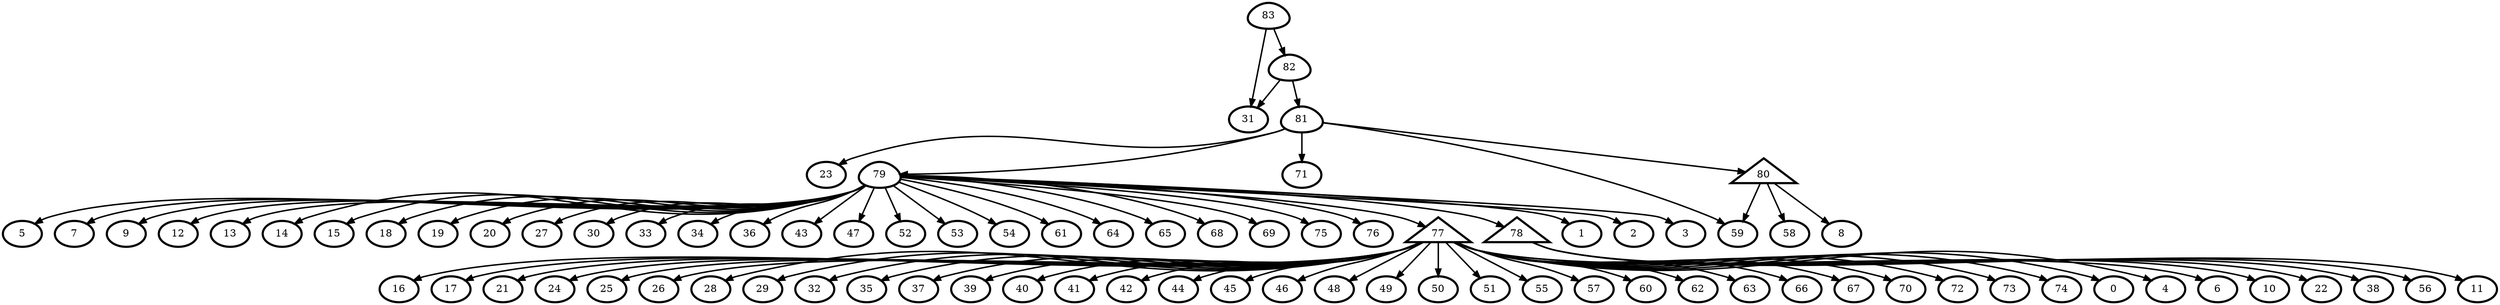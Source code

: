 digraph G {
    0 [penwidth=3,label="0"]
    1 [penwidth=3,label="1"]
    2 [penwidth=3,label="2"]
    3 [penwidth=3,label="3"]
    4 [penwidth=3,label="4"]
    5 [penwidth=3,label="5"]
    6 [penwidth=3,label="6"]
    7 [penwidth=3,label="7"]
    8 [penwidth=3,label="8"]
    9 [penwidth=3,label="9"]
    10 [penwidth=3,label="10"]
    11 [penwidth=3,label="11"]
    12 [penwidth=3,label="12"]
    13 [penwidth=3,label="13"]
    14 [penwidth=3,label="14"]
    15 [penwidth=3,label="15"]
    16 [penwidth=3,label="16"]
    17 [penwidth=3,label="17"]
    18 [penwidth=3,label="18"]
    19 [penwidth=3,label="19"]
    20 [penwidth=3,label="20"]
    21 [penwidth=3,label="21"]
    22 [penwidth=3,label="22"]
    23 [penwidth=3,label="23"]
    24 [penwidth=3,label="24"]
    25 [penwidth=3,label="25"]
    26 [penwidth=3,label="26"]
    27 [penwidth=3,label="27"]
    28 [penwidth=3,label="28"]
    29 [penwidth=3,label="29"]
    30 [penwidth=3,label="30"]
    31 [penwidth=3,label="31"]
    32 [penwidth=3,label="32"]
    33 [penwidth=3,label="33"]
    34 [penwidth=3,label="34"]
    35 [penwidth=3,label="35"]
    36 [penwidth=3,label="36"]
    37 [penwidth=3,label="37"]
    38 [penwidth=3,label="38"]
    39 [penwidth=3,label="39"]
    40 [penwidth=3,label="40"]
    41 [penwidth=3,label="41"]
    42 [penwidth=3,label="42"]
    43 [penwidth=3,label="43"]
    44 [penwidth=3,label="44"]
    45 [penwidth=3,label="45"]
    46 [penwidth=3,label="46"]
    47 [penwidth=3,label="47"]
    48 [penwidth=3,label="48"]
    49 [penwidth=3,label="49"]
    50 [penwidth=3,label="50"]
    51 [penwidth=3,label="51"]
    52 [penwidth=3,label="52"]
    53 [penwidth=3,label="53"]
    54 [penwidth=3,label="54"]
    55 [penwidth=3,label="55"]
    56 [penwidth=3,label="56"]
    57 [penwidth=3,label="57"]
    58 [penwidth=3,label="58"]
    59 [penwidth=3,label="59"]
    60 [penwidth=3,label="60"]
    61 [penwidth=3,label="61"]
    62 [penwidth=3,label="62"]
    63 [penwidth=3,label="63"]
    64 [penwidth=3,label="64"]
    65 [penwidth=3,label="65"]
    66 [penwidth=3,label="66"]
    67 [penwidth=3,label="67"]
    68 [penwidth=3,label="68"]
    69 [penwidth=3,label="69"]
    70 [penwidth=3,label="70"]
    71 [penwidth=3,label="71"]
    72 [penwidth=3,label="72"]
    73 [penwidth=3,label="73"]
    74 [penwidth=3,label="74"]
    75 [penwidth=3,label="75"]
    76 [penwidth=3,label="76"]
    77 [penwidth=3,label="79",shape = "egg"]
    78 [penwidth=3,label="81",shape = "egg"]
    79 [penwidth=3,label="82",shape = "egg"]
    80 [penwidth=3,label="77",shape = "triangle"]
    81 [penwidth=3,label="78",shape = "triangle"]
    82 [penwidth=3,label="80",shape = "triangle"]
    83 [penwidth=3,label="83",shape = "egg"]

    80 -> 57 [penwidth=2]
    80 -> 24 [penwidth=2]
    80 -> 49 [penwidth=2]
    80 -> 35 [penwidth=2]
    80 -> 60 [penwidth=2]
    80 -> 62 [penwidth=2]
    80 -> 28 [penwidth=2]
    80 -> 63 [penwidth=2]
    80 -> 67 [penwidth=2]
    80 -> 32 [penwidth=2]
    80 -> 39 [penwidth=2]
    80 -> 0 [penwidth=2]
    80 -> 26 [penwidth=2]
    80 -> 41 [penwidth=2]
    80 -> 37 [penwidth=2]
    80 -> 73 [penwidth=2]
    80 -> 50 [penwidth=2]
    80 -> 17 [penwidth=2]
    80 -> 40 [penwidth=2]
    80 -> 72 [penwidth=2]
    80 -> 42 [penwidth=2]
    80 -> 46 [penwidth=2]
    80 -> 4 [penwidth=2]
    80 -> 6 [penwidth=2]
    80 -> 51 [penwidth=2]
    80 -> 45 [penwidth=2]
    80 -> 10 [penwidth=2]
    80 -> 16 [penwidth=2]
    80 -> 44 [penwidth=2]
    80 -> 55 [penwidth=2]
    80 -> 70 [penwidth=2]
    80 -> 74 [penwidth=2]
    80 -> 48 [penwidth=2]
    80 -> 29 [penwidth=2]
    80 -> 21 [penwidth=2]
    80 -> 66 [penwidth=2]
    80 -> 25 [penwidth=2]
    81 -> 22 [penwidth=2]
    81 -> 56 [penwidth=2]
    81 -> 38 [penwidth=2]
    81 -> 11 [penwidth=2]
    77 -> 53 [penwidth=2]
    77 -> 33 [penwidth=2]
    77 -> 54 [penwidth=2]
    77 -> 12 [penwidth=2]
    77 -> 1 [penwidth=2]
    77 -> 2 [penwidth=2]
    77 -> 64 [penwidth=2]
    77 -> 19 [penwidth=2]
    77 -> 7 [penwidth=2]
    77 -> 14 [penwidth=2]
    77 -> 61 [penwidth=2]
    77 -> 69 [penwidth=2]
    77 -> 3 [penwidth=2]
    77 -> 20 [penwidth=2]
    77 -> 47 [penwidth=2]
    77 -> 43 [penwidth=2]
    77 -> 52 [penwidth=2]
    77 -> 13 [penwidth=2]
    77 -> 65 [penwidth=2]
    77 -> 15 [penwidth=2]
    77 -> 34 [penwidth=2]
    77 -> 68 [penwidth=2]
    77 -> 27 [penwidth=2]
    77 -> 81 [penwidth=2]
    77 -> 36 [penwidth=2]
    77 -> 30 [penwidth=2]
    77 -> 76 [penwidth=2]
    77 -> 18 [penwidth=2]
    77 -> 80 [penwidth=2]
    77 -> 5 [penwidth=2]
    77 -> 9 [penwidth=2]
    77 -> 75 [penwidth=2]
    82 -> 59 [penwidth=2]
    82 -> 8 [penwidth=2]
    82 -> 58 [penwidth=2]
    78 -> 59 [penwidth=2]
    78 -> 23 [penwidth=2]
    78 -> 71 [penwidth=2]
    78 -> 82 [penwidth=2]
    78 -> 77 [penwidth=2]
    79 -> 31 [penwidth=2]
    79 -> 78 [penwidth=2]
    83 -> 31 [penwidth=2]
    83 -> 79 [penwidth=2]
}